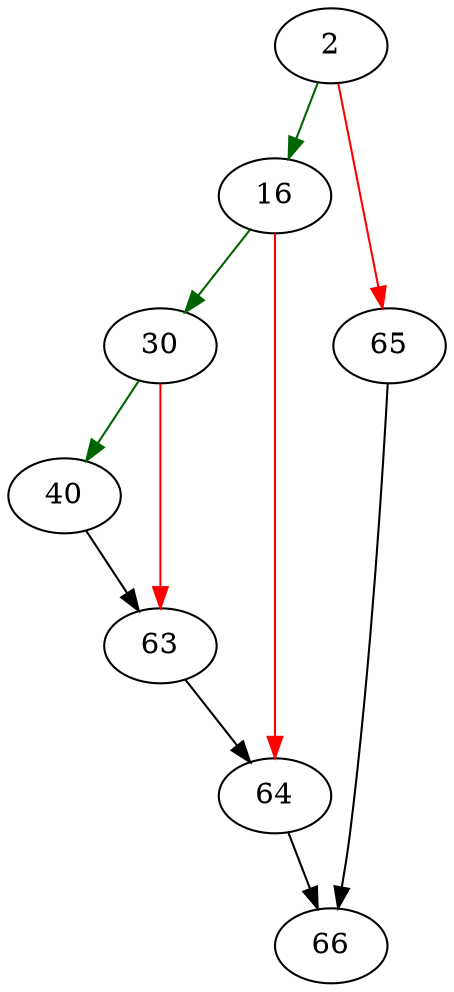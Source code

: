 strict digraph "havingToWhereExprCb" {
	// Node definitions.
	2 [entry=true];
	16;
	65;
	30;
	64;
	40;
	63;
	66;

	// Edge definitions.
	2 -> 16 [
		color=darkgreen
		cond=true
	];
	2 -> 65 [
		color=red
		cond=false
	];
	16 -> 30 [
		color=darkgreen
		cond=true
	];
	16 -> 64 [
		color=red
		cond=false
	];
	65 -> 66;
	30 -> 40 [
		color=darkgreen
		cond=true
	];
	30 -> 63 [
		color=red
		cond=false
	];
	64 -> 66;
	40 -> 63;
	63 -> 64;
}